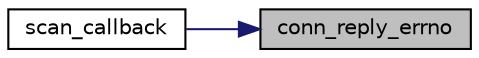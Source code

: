 digraph "conn_reply_errno"
{
 // LATEX_PDF_SIZE
  edge [fontname="Helvetica",fontsize="10",labelfontname="Helvetica",labelfontsize="10"];
  node [fontname="Helvetica",fontsize="10",shape=record];
  rankdir="RL";
  Node1 [label="conn_reply_errno",height=0.2,width=0.4,color="black", fillcolor="grey75", style="filled", fontcolor="black",tooltip=" "];
  Node1 -> Node2 [dir="back",color="midnightblue",fontsize="10",style="solid",fontname="Helvetica"];
  Node2 [label="scan_callback",height=0.2,width=0.4,color="black", fillcolor="white", style="filled",URL="$scanner_8h.html#aae8acf49b230c8a26603817cd78725b3",tooltip=" "];
}
